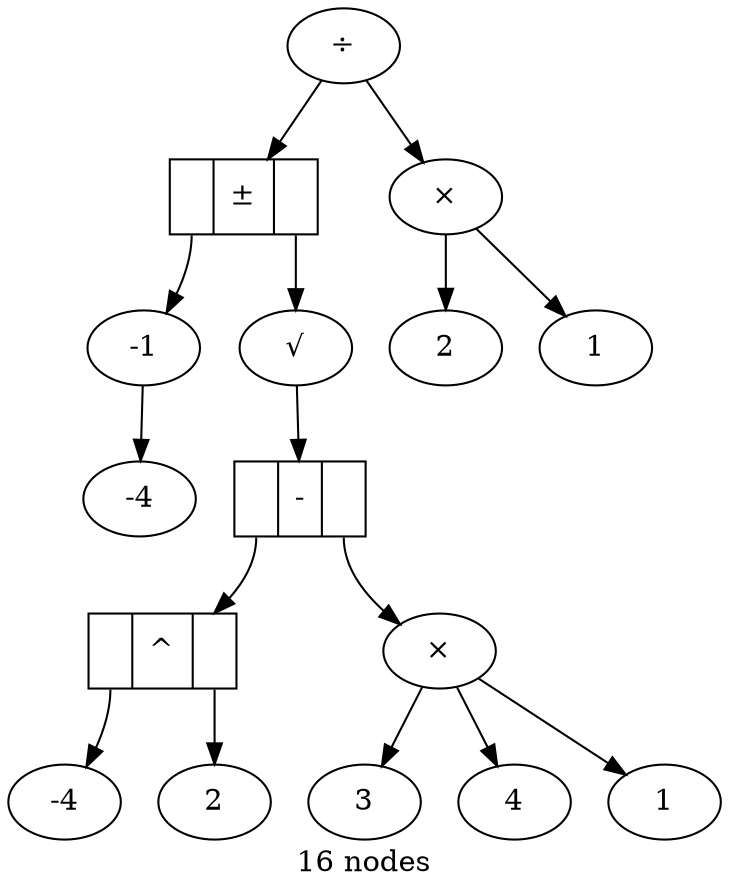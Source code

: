 strict digraph instQuadForm1 {
label="16 nodes";
uminus [label="-1"];
pm [shape=record,label="<0>|&plusmn;|<1>"];
sqrt [label="&radic;"];
minus [shape=record, label="<m0>|-|<m1>"];
four [label="4"];
mult1 [label="&times;"];
div [label="&divide;"];
two1, two2 [label="2"];
mult2 [label="&times;"];
pow [shape=record, label="<pow0> | ^ | <pow1>"];
b1, b2 [label="-4"];
a1, a2 [label="1"];
c [label="3"];
div -> {pm, mult2};
pm:0 -> uminus;
pm:1 -> sqrt;
uminus -> b1;
sqrt -> minus;
minus:m0 -> pow;
minus:m1 -> mult1;
pow:pow0 -> b2;
pow:pow1 -> two1;
mult1 -> {four, a1, c};
mult2 -> {two2, a2};
}